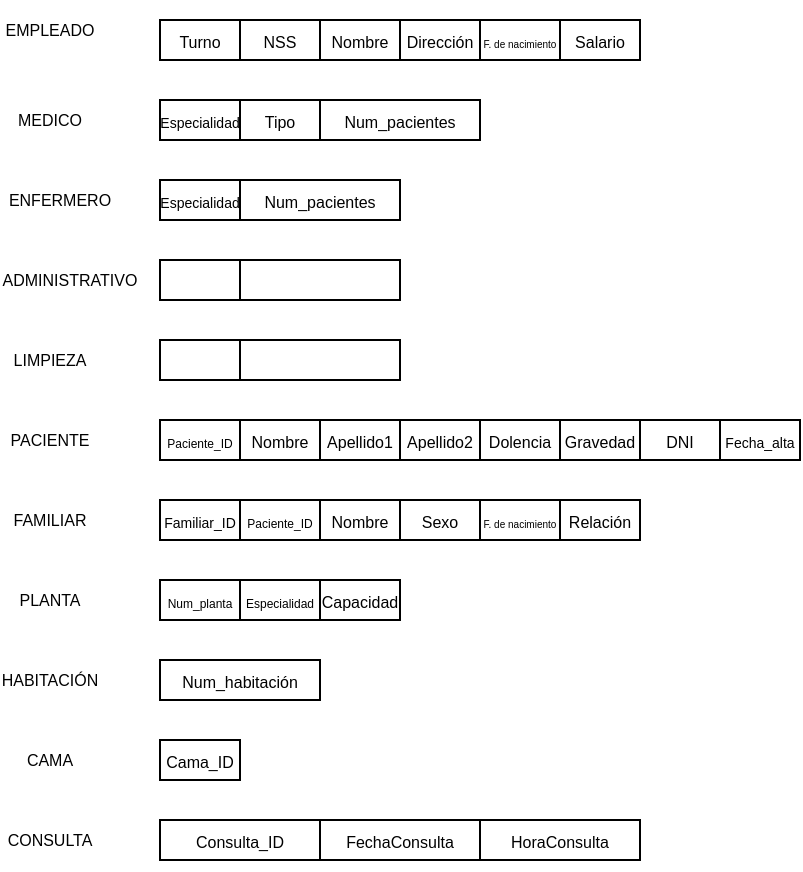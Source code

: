 <mxfile version="24.8.9">
  <diagram name="Página-1" id="wS7ssanduu3U8rkw7zow">
    <mxGraphModel dx="656" dy="417" grid="1" gridSize="10" guides="1" tooltips="1" connect="1" arrows="1" fold="1" page="1" pageScale="1" pageWidth="827" pageHeight="1169" math="0" shadow="0">
      <root>
        <mxCell id="0" />
        <mxCell id="1" parent="0" />
        <mxCell id="Gz29lttUt1VIrkQhSzZi-1" value="" style="rounded=0;whiteSpace=wrap;html=1;" vertex="1" parent="1">
          <mxGeometry x="80" y="80" width="40" height="20" as="geometry" />
        </mxCell>
        <mxCell id="Gz29lttUt1VIrkQhSzZi-2" value="" style="rounded=0;whiteSpace=wrap;html=1;" vertex="1" parent="1">
          <mxGeometry x="120" y="80" width="40" height="20" as="geometry" />
        </mxCell>
        <mxCell id="Gz29lttUt1VIrkQhSzZi-3" value="" style="rounded=0;whiteSpace=wrap;html=1;" vertex="1" parent="1">
          <mxGeometry x="160" y="80" width="40" height="20" as="geometry" />
        </mxCell>
        <mxCell id="Gz29lttUt1VIrkQhSzZi-4" value="" style="rounded=0;whiteSpace=wrap;html=1;" vertex="1" parent="1">
          <mxGeometry x="200" y="80" width="40" height="20" as="geometry" />
        </mxCell>
        <mxCell id="Gz29lttUt1VIrkQhSzZi-5" value="" style="rounded=0;whiteSpace=wrap;html=1;" vertex="1" parent="1">
          <mxGeometry x="240" y="80" width="40" height="20" as="geometry" />
        </mxCell>
        <mxCell id="Gz29lttUt1VIrkQhSzZi-6" value="" style="rounded=0;whiteSpace=wrap;html=1;" vertex="1" parent="1">
          <mxGeometry x="280" y="80" width="40" height="20" as="geometry" />
        </mxCell>
        <mxCell id="Gz29lttUt1VIrkQhSzZi-7" value="&lt;font style=&quot;font-size: 8px;&quot;&gt;Turno&lt;/font&gt;" style="text;html=1;align=center;verticalAlign=middle;whiteSpace=wrap;rounded=0;" vertex="1" parent="1">
          <mxGeometry x="80" y="80" width="40" height="20" as="geometry" />
        </mxCell>
        <mxCell id="Gz29lttUt1VIrkQhSzZi-8" value="&lt;font style=&quot;font-size: 8px;&quot;&gt;NSS&lt;/font&gt;" style="text;html=1;align=center;verticalAlign=middle;whiteSpace=wrap;rounded=0;" vertex="1" parent="1">
          <mxGeometry x="120" y="80" width="40" height="20" as="geometry" />
        </mxCell>
        <mxCell id="Gz29lttUt1VIrkQhSzZi-9" value="&lt;span style=&quot;font-size: 8px;&quot;&gt;Nombre&lt;/span&gt;" style="text;html=1;align=center;verticalAlign=middle;whiteSpace=wrap;rounded=0;" vertex="1" parent="1">
          <mxGeometry x="160" y="80" width="40" height="20" as="geometry" />
        </mxCell>
        <mxCell id="Gz29lttUt1VIrkQhSzZi-10" value="&lt;font style=&quot;font-size: 8px;&quot;&gt;Dirección&lt;/font&gt;" style="text;html=1;align=center;verticalAlign=middle;whiteSpace=wrap;rounded=0;" vertex="1" parent="1">
          <mxGeometry x="200" y="80" width="40" height="20" as="geometry" />
        </mxCell>
        <mxCell id="Gz29lttUt1VIrkQhSzZi-11" value="&lt;font style=&quot;font-size: 5px;&quot;&gt;F. de nacimiento&lt;/font&gt;" style="text;html=1;align=center;verticalAlign=middle;whiteSpace=wrap;rounded=0;strokeWidth=0;" vertex="1" parent="1">
          <mxGeometry x="240" y="80" width="40" height="20" as="geometry" />
        </mxCell>
        <mxCell id="Gz29lttUt1VIrkQhSzZi-12" value="&lt;font style=&quot;font-size: 8px;&quot;&gt;Salario&lt;/font&gt;" style="text;html=1;align=center;verticalAlign=middle;whiteSpace=wrap;rounded=0;" vertex="1" parent="1">
          <mxGeometry x="280" y="80" width="40" height="20" as="geometry" />
        </mxCell>
        <mxCell id="Gz29lttUt1VIrkQhSzZi-13" value="" style="rounded=0;whiteSpace=wrap;html=1;" vertex="1" parent="1">
          <mxGeometry x="80" y="280" width="40" height="20" as="geometry" />
        </mxCell>
        <mxCell id="Gz29lttUt1VIrkQhSzZi-14" value="" style="rounded=0;whiteSpace=wrap;html=1;" vertex="1" parent="1">
          <mxGeometry x="120" y="280" width="40" height="20" as="geometry" />
        </mxCell>
        <mxCell id="Gz29lttUt1VIrkQhSzZi-15" value="" style="rounded=0;whiteSpace=wrap;html=1;" vertex="1" parent="1">
          <mxGeometry x="160" y="280" width="40" height="20" as="geometry" />
        </mxCell>
        <mxCell id="Gz29lttUt1VIrkQhSzZi-16" value="" style="rounded=0;whiteSpace=wrap;html=1;" vertex="1" parent="1">
          <mxGeometry x="200" y="280" width="40" height="20" as="geometry" />
        </mxCell>
        <mxCell id="Gz29lttUt1VIrkQhSzZi-17" value="" style="rounded=0;whiteSpace=wrap;html=1;" vertex="1" parent="1">
          <mxGeometry x="240" y="280" width="40" height="20" as="geometry" />
        </mxCell>
        <mxCell id="Gz29lttUt1VIrkQhSzZi-18" value="" style="rounded=0;whiteSpace=wrap;html=1;" vertex="1" parent="1">
          <mxGeometry x="280" y="280" width="40" height="20" as="geometry" />
        </mxCell>
        <mxCell id="Gz29lttUt1VIrkQhSzZi-19" value="&lt;font style=&quot;font-size: 6px;&quot;&gt;Paciente_ID&lt;/font&gt;" style="text;html=1;align=center;verticalAlign=middle;whiteSpace=wrap;rounded=0;" vertex="1" parent="1">
          <mxGeometry x="80" y="280" width="40" height="20" as="geometry" />
        </mxCell>
        <mxCell id="Gz29lttUt1VIrkQhSzZi-20" value="&lt;font style=&quot;font-size: 8px;&quot;&gt;Nombre&lt;/font&gt;" style="text;html=1;align=center;verticalAlign=middle;whiteSpace=wrap;rounded=0;" vertex="1" parent="1">
          <mxGeometry x="120" y="280" width="40" height="20" as="geometry" />
        </mxCell>
        <mxCell id="Gz29lttUt1VIrkQhSzZi-21" value="&lt;span style=&quot;font-size: 8px;&quot;&gt;Apellido1&lt;/span&gt;" style="text;html=1;align=center;verticalAlign=middle;whiteSpace=wrap;rounded=0;" vertex="1" parent="1">
          <mxGeometry x="160" y="280" width="40" height="20" as="geometry" />
        </mxCell>
        <mxCell id="Gz29lttUt1VIrkQhSzZi-22" value="&lt;font style=&quot;font-size: 8px;&quot;&gt;Apellido2&lt;/font&gt;" style="text;html=1;align=center;verticalAlign=middle;whiteSpace=wrap;rounded=0;" vertex="1" parent="1">
          <mxGeometry x="200" y="280" width="40" height="20" as="geometry" />
        </mxCell>
        <mxCell id="Gz29lttUt1VIrkQhSzZi-23" value="&lt;font style=&quot;font-size: 8px;&quot;&gt;Dolencia&lt;/font&gt;" style="text;html=1;align=center;verticalAlign=middle;whiteSpace=wrap;rounded=0;strokeWidth=0;" vertex="1" parent="1">
          <mxGeometry x="240" y="280" width="40" height="20" as="geometry" />
        </mxCell>
        <mxCell id="Gz29lttUt1VIrkQhSzZi-24" value="&lt;font style=&quot;font-size: 8px;&quot;&gt;Gravedad&lt;/font&gt;" style="text;html=1;align=center;verticalAlign=middle;whiteSpace=wrap;rounded=0;" vertex="1" parent="1">
          <mxGeometry x="280" y="280" width="40" height="20" as="geometry" />
        </mxCell>
        <mxCell id="Gz29lttUt1VIrkQhSzZi-25" value="&lt;div style=&quot;&quot;&gt;&lt;span style=&quot;background-color: initial; font-size: 8px;&quot;&gt;EMPLEADO&lt;/span&gt;&lt;/div&gt;" style="text;whiteSpace=wrap;html=1;align=center;" vertex="1" parent="1">
          <mxGeometry y="70" width="50" height="30" as="geometry" />
        </mxCell>
        <mxCell id="Gz29lttUt1VIrkQhSzZi-26" value="&lt;div style=&quot;&quot;&gt;&lt;span style=&quot;background-color: initial; font-size: 8px;&quot;&gt;PACIENTE&lt;/span&gt;&lt;/div&gt;" style="text;whiteSpace=wrap;html=1;align=center;" vertex="1" parent="1">
          <mxGeometry y="275" width="50" height="30" as="geometry" />
        </mxCell>
        <mxCell id="Gz29lttUt1VIrkQhSzZi-28" value="" style="rounded=0;whiteSpace=wrap;html=1;" vertex="1" parent="1">
          <mxGeometry x="80" y="120" width="40" height="20" as="geometry" />
        </mxCell>
        <mxCell id="Gz29lttUt1VIrkQhSzZi-29" value="" style="rounded=0;whiteSpace=wrap;html=1;" vertex="1" parent="1">
          <mxGeometry x="120" y="120" width="40" height="20" as="geometry" />
        </mxCell>
        <mxCell id="Gz29lttUt1VIrkQhSzZi-30" value="" style="rounded=0;whiteSpace=wrap;html=1;" vertex="1" parent="1">
          <mxGeometry x="160" y="120" width="80" height="20" as="geometry" />
        </mxCell>
        <mxCell id="Gz29lttUt1VIrkQhSzZi-32" value="&lt;font style=&quot;font-size: 8px;&quot;&gt;Consulta_ID&lt;/font&gt;" style="rounded=0;whiteSpace=wrap;html=1;" vertex="1" parent="1">
          <mxGeometry x="80" y="480" width="80" height="20" as="geometry" />
        </mxCell>
        <mxCell id="Gz29lttUt1VIrkQhSzZi-33" value="" style="rounded=0;whiteSpace=wrap;html=1;" vertex="1" parent="1">
          <mxGeometry x="160" y="480" width="80" height="20" as="geometry" />
        </mxCell>
        <mxCell id="Gz29lttUt1VIrkQhSzZi-34" value="&lt;font style=&quot;font-size: 7px;&quot;&gt;Especialidad&lt;/font&gt;" style="text;html=1;align=center;verticalAlign=middle;whiteSpace=wrap;rounded=0;" vertex="1" parent="1">
          <mxGeometry x="80" y="120" width="40" height="20" as="geometry" />
        </mxCell>
        <mxCell id="Gz29lttUt1VIrkQhSzZi-35" value="&lt;font style=&quot;font-size: 8px;&quot;&gt;Tipo&lt;/font&gt;" style="text;html=1;align=center;verticalAlign=middle;whiteSpace=wrap;rounded=0;" vertex="1" parent="1">
          <mxGeometry x="120" y="120" width="40" height="20" as="geometry" />
        </mxCell>
        <mxCell id="Gz29lttUt1VIrkQhSzZi-36" value="&lt;font style=&quot;font-size: 8px;&quot;&gt;Num_&lt;/font&gt;&lt;span style=&quot;font-size: 8px; background-color: initial;&quot;&gt;pacientes&lt;/span&gt;" style="text;html=1;align=center;verticalAlign=middle;whiteSpace=wrap;rounded=0;" vertex="1" parent="1">
          <mxGeometry x="160" y="120" width="80" height="20" as="geometry" />
        </mxCell>
        <mxCell id="Gz29lttUt1VIrkQhSzZi-41" value="&lt;div style=&quot;&quot;&gt;&lt;span style=&quot;font-size: 8px;&quot;&gt;MEDICO&lt;/span&gt;&lt;/div&gt;" style="text;whiteSpace=wrap;html=1;align=center;" vertex="1" parent="1">
          <mxGeometry y="115" width="50" height="30" as="geometry" />
        </mxCell>
        <mxCell id="Gz29lttUt1VIrkQhSzZi-48" value="" style="rounded=0;whiteSpace=wrap;html=1;" vertex="1" parent="1">
          <mxGeometry x="80" y="160" width="40" height="20" as="geometry" />
        </mxCell>
        <mxCell id="Gz29lttUt1VIrkQhSzZi-50" value="" style="rounded=0;whiteSpace=wrap;html=1;" vertex="1" parent="1">
          <mxGeometry x="120" y="160" width="80" height="20" as="geometry" />
        </mxCell>
        <mxCell id="Gz29lttUt1VIrkQhSzZi-51" value="&lt;font style=&quot;font-size: 8px;&quot;&gt;Cama_ID&lt;/font&gt;" style="rounded=0;whiteSpace=wrap;html=1;" vertex="1" parent="1">
          <mxGeometry x="80" y="440" width="40" height="20" as="geometry" />
        </mxCell>
        <mxCell id="Gz29lttUt1VIrkQhSzZi-52" value="&lt;font style=&quot;font-size: 8px;&quot;&gt;HoraConsulta&lt;/font&gt;" style="rounded=0;whiteSpace=wrap;html=1;" vertex="1" parent="1">
          <mxGeometry x="240" y="480" width="80" height="20" as="geometry" />
        </mxCell>
        <mxCell id="Gz29lttUt1VIrkQhSzZi-53" value="&lt;font style=&quot;font-size: 7px;&quot;&gt;Especialidad&lt;/font&gt;" style="text;html=1;align=center;verticalAlign=middle;whiteSpace=wrap;rounded=0;" vertex="1" parent="1">
          <mxGeometry x="80" y="160" width="40" height="20" as="geometry" />
        </mxCell>
        <mxCell id="Gz29lttUt1VIrkQhSzZi-55" value="&lt;font style=&quot;font-size: 8px;&quot;&gt;Num_&lt;/font&gt;&lt;span style=&quot;font-size: 8px; background-color: initial;&quot;&gt;pacientes&lt;/span&gt;" style="text;html=1;align=center;verticalAlign=middle;whiteSpace=wrap;rounded=0;" vertex="1" parent="1">
          <mxGeometry x="120" y="160" width="80" height="20" as="geometry" />
        </mxCell>
        <mxCell id="Gz29lttUt1VIrkQhSzZi-56" value="&lt;div style=&quot;&quot;&gt;&lt;span style=&quot;font-size: 8px;&quot;&gt;ENFERMERO&lt;/span&gt;&lt;/div&gt;" style="text;whiteSpace=wrap;html=1;align=center;" vertex="1" parent="1">
          <mxGeometry y="155" width="60" height="30" as="geometry" />
        </mxCell>
        <mxCell id="Gz29lttUt1VIrkQhSzZi-57" value="" style="rounded=0;whiteSpace=wrap;html=1;" vertex="1" parent="1">
          <mxGeometry x="80" y="200" width="40" height="20" as="geometry" />
        </mxCell>
        <mxCell id="Gz29lttUt1VIrkQhSzZi-58" value="" style="rounded=0;whiteSpace=wrap;html=1;" vertex="1" parent="1">
          <mxGeometry x="120" y="200" width="80" height="20" as="geometry" />
        </mxCell>
        <mxCell id="Gz29lttUt1VIrkQhSzZi-59" value="&lt;font style=&quot;font-size: 8px;&quot;&gt;Num_habitación&lt;/font&gt;" style="rounded=0;whiteSpace=wrap;html=1;" vertex="1" parent="1">
          <mxGeometry x="80" y="400" width="80" height="20" as="geometry" />
        </mxCell>
        <mxCell id="Gz29lttUt1VIrkQhSzZi-63" value="&lt;div style=&quot;&quot;&gt;&lt;span style=&quot;font-size: 8px;&quot;&gt;ADMINISTRATIVO&lt;/span&gt;&lt;/div&gt;" style="text;whiteSpace=wrap;html=1;align=center;" vertex="1" parent="1">
          <mxGeometry y="195" width="70" height="30" as="geometry" />
        </mxCell>
        <mxCell id="Gz29lttUt1VIrkQhSzZi-64" value="" style="rounded=0;whiteSpace=wrap;html=1;" vertex="1" parent="1">
          <mxGeometry x="80" y="240" width="40" height="20" as="geometry" />
        </mxCell>
        <mxCell id="Gz29lttUt1VIrkQhSzZi-65" value="" style="rounded=0;whiteSpace=wrap;html=1;" vertex="1" parent="1">
          <mxGeometry x="120" y="240" width="80" height="20" as="geometry" />
        </mxCell>
        <mxCell id="Gz29lttUt1VIrkQhSzZi-66" value="" style="rounded=0;whiteSpace=wrap;html=1;" vertex="1" parent="1">
          <mxGeometry x="320" y="280" width="40" height="20" as="geometry" />
        </mxCell>
        <mxCell id="Gz29lttUt1VIrkQhSzZi-67" value="" style="rounded=0;whiteSpace=wrap;html=1;" vertex="1" parent="1">
          <mxGeometry x="360" y="280" width="40" height="20" as="geometry" />
        </mxCell>
        <mxCell id="Gz29lttUt1VIrkQhSzZi-68" value="&lt;div style=&quot;&quot;&gt;&lt;span style=&quot;font-size: 8px;&quot;&gt;LIMPIEZA&lt;/span&gt;&lt;/div&gt;" style="text;whiteSpace=wrap;html=1;align=center;" vertex="1" parent="1">
          <mxGeometry y="235" width="50" height="30" as="geometry" />
        </mxCell>
        <mxCell id="Gz29lttUt1VIrkQhSzZi-72" value="&lt;font style=&quot;font-size: 8px;&quot;&gt;DNI&lt;/font&gt;" style="text;html=1;align=center;verticalAlign=middle;whiteSpace=wrap;rounded=0;" vertex="1" parent="1">
          <mxGeometry x="320" y="280" width="40" height="20" as="geometry" />
        </mxCell>
        <mxCell id="Gz29lttUt1VIrkQhSzZi-73" value="&lt;font style=&quot;font-size: 7px;&quot;&gt;Fecha_alta&lt;/font&gt;" style="text;html=1;align=center;verticalAlign=middle;whiteSpace=wrap;rounded=0;" vertex="1" parent="1">
          <mxGeometry x="360" y="280" width="40" height="20" as="geometry" />
        </mxCell>
        <mxCell id="Gz29lttUt1VIrkQhSzZi-74" value="" style="rounded=0;whiteSpace=wrap;html=1;" vertex="1" parent="1">
          <mxGeometry x="80" y="320" width="40" height="20" as="geometry" />
        </mxCell>
        <mxCell id="Gz29lttUt1VIrkQhSzZi-75" value="" style="rounded=0;whiteSpace=wrap;html=1;" vertex="1" parent="1">
          <mxGeometry x="120" y="320" width="40" height="20" as="geometry" />
        </mxCell>
        <mxCell id="Gz29lttUt1VIrkQhSzZi-76" value="" style="rounded=0;whiteSpace=wrap;html=1;" vertex="1" parent="1">
          <mxGeometry x="160" y="320" width="40" height="20" as="geometry" />
        </mxCell>
        <mxCell id="Gz29lttUt1VIrkQhSzZi-77" value="" style="rounded=0;whiteSpace=wrap;html=1;" vertex="1" parent="1">
          <mxGeometry x="200" y="320" width="40" height="20" as="geometry" />
        </mxCell>
        <mxCell id="Gz29lttUt1VIrkQhSzZi-78" value="" style="rounded=0;whiteSpace=wrap;html=1;" vertex="1" parent="1">
          <mxGeometry x="240" y="320" width="40" height="20" as="geometry" />
        </mxCell>
        <mxCell id="Gz29lttUt1VIrkQhSzZi-79" value="&lt;font style=&quot;font-size: 7px;&quot;&gt;Familiar_ID&lt;/font&gt;" style="text;html=1;align=center;verticalAlign=middle;whiteSpace=wrap;rounded=0;" vertex="1" parent="1">
          <mxGeometry x="80" y="320" width="40" height="20" as="geometry" />
        </mxCell>
        <mxCell id="Gz29lttUt1VIrkQhSzZi-80" value="&lt;font style=&quot;font-size: 6px;&quot;&gt;Paciente_ID&lt;/font&gt;" style="text;html=1;align=center;verticalAlign=middle;whiteSpace=wrap;rounded=0;" vertex="1" parent="1">
          <mxGeometry x="120" y="320" width="40" height="20" as="geometry" />
        </mxCell>
        <mxCell id="Gz29lttUt1VIrkQhSzZi-81" value="&lt;span style=&quot;font-size: 8px;&quot;&gt;Nombre&lt;/span&gt;" style="text;html=1;align=center;verticalAlign=middle;whiteSpace=wrap;rounded=0;" vertex="1" parent="1">
          <mxGeometry x="160" y="320" width="40" height="20" as="geometry" />
        </mxCell>
        <mxCell id="Gz29lttUt1VIrkQhSzZi-82" value="&lt;font style=&quot;font-size: 8px;&quot;&gt;Sexo&lt;/font&gt;" style="text;html=1;align=center;verticalAlign=middle;whiteSpace=wrap;rounded=0;" vertex="1" parent="1">
          <mxGeometry x="200" y="320" width="40" height="20" as="geometry" />
        </mxCell>
        <mxCell id="Gz29lttUt1VIrkQhSzZi-83" value="&lt;font style=&quot;font-size: 5px;&quot;&gt;F. de nacimiento&lt;/font&gt;" style="text;html=1;align=center;verticalAlign=middle;whiteSpace=wrap;rounded=0;strokeWidth=0;" vertex="1" parent="1">
          <mxGeometry x="240" y="320" width="40" height="20" as="geometry" />
        </mxCell>
        <mxCell id="Gz29lttUt1VIrkQhSzZi-84" value="&lt;font style=&quot;font-size: 8px;&quot;&gt;Relación&lt;/font&gt;" style="rounded=0;whiteSpace=wrap;html=1;" vertex="1" parent="1">
          <mxGeometry x="280" y="320" width="40" height="20" as="geometry" />
        </mxCell>
        <mxCell id="Gz29lttUt1VIrkQhSzZi-85" value="&lt;div style=&quot;&quot;&gt;&lt;span style=&quot;background-color: initial; font-size: 8px;&quot;&gt;FAMILIAR&lt;/span&gt;&lt;/div&gt;" style="text;whiteSpace=wrap;html=1;align=center;" vertex="1" parent="1">
          <mxGeometry y="315" width="50" height="30" as="geometry" />
        </mxCell>
        <mxCell id="Gz29lttUt1VIrkQhSzZi-86" value="" style="rounded=0;whiteSpace=wrap;html=1;" vertex="1" parent="1">
          <mxGeometry x="80" y="360" width="40" height="20" as="geometry" />
        </mxCell>
        <mxCell id="Gz29lttUt1VIrkQhSzZi-87" value="" style="rounded=0;whiteSpace=wrap;html=1;" vertex="1" parent="1">
          <mxGeometry x="120" y="360" width="40" height="20" as="geometry" />
        </mxCell>
        <mxCell id="Gz29lttUt1VIrkQhSzZi-88" value="" style="rounded=0;whiteSpace=wrap;html=1;" vertex="1" parent="1">
          <mxGeometry x="160" y="360" width="40" height="20" as="geometry" />
        </mxCell>
        <mxCell id="Gz29lttUt1VIrkQhSzZi-89" value="&lt;font style=&quot;font-size: 6px;&quot;&gt;Num_planta&lt;/font&gt;" style="text;html=1;align=center;verticalAlign=middle;whiteSpace=wrap;rounded=0;" vertex="1" parent="1">
          <mxGeometry x="80" y="360" width="40" height="20" as="geometry" />
        </mxCell>
        <mxCell id="Gz29lttUt1VIrkQhSzZi-90" value="&lt;font style=&quot;font-size: 6px;&quot;&gt;Especialidad&lt;/font&gt;" style="text;html=1;align=center;verticalAlign=middle;whiteSpace=wrap;rounded=0;" vertex="1" parent="1">
          <mxGeometry x="120" y="360" width="40" height="20" as="geometry" />
        </mxCell>
        <mxCell id="Gz29lttUt1VIrkQhSzZi-91" value="&lt;span style=&quot;font-size: 8px;&quot;&gt;Capacidad&lt;/span&gt;" style="text;html=1;align=center;verticalAlign=middle;whiteSpace=wrap;rounded=0;" vertex="1" parent="1">
          <mxGeometry x="160" y="360" width="40" height="20" as="geometry" />
        </mxCell>
        <mxCell id="Gz29lttUt1VIrkQhSzZi-92" value="&lt;div style=&quot;&quot;&gt;&lt;span style=&quot;background-color: initial; font-size: 8px;&quot;&gt;PLANTA&lt;/span&gt;&lt;/div&gt;" style="text;whiteSpace=wrap;html=1;align=center;" vertex="1" parent="1">
          <mxGeometry y="355" width="50" height="30" as="geometry" />
        </mxCell>
        <mxCell id="Gz29lttUt1VIrkQhSzZi-94" value="&lt;div style=&quot;&quot;&gt;&lt;span style=&quot;background-color: initial; font-size: 8px;&quot;&gt;HABITACIÓN&lt;/span&gt;&lt;/div&gt;" style="text;whiteSpace=wrap;html=1;align=center;" vertex="1" parent="1">
          <mxGeometry y="395" width="50" height="30" as="geometry" />
        </mxCell>
        <mxCell id="Gz29lttUt1VIrkQhSzZi-95" value="&lt;div style=&quot;&quot;&gt;&lt;span style=&quot;background-color: initial; font-size: 8px;&quot;&gt;CAMA&lt;/span&gt;&lt;/div&gt;" style="text;whiteSpace=wrap;html=1;align=center;" vertex="1" parent="1">
          <mxGeometry y="435" width="50" height="30" as="geometry" />
        </mxCell>
        <mxCell id="Gz29lttUt1VIrkQhSzZi-96" value="&lt;font style=&quot;font-size: 8px;&quot;&gt;FechaConsulta&lt;/font&gt;" style="rounded=0;whiteSpace=wrap;html=1;" vertex="1" parent="1">
          <mxGeometry x="160" y="480" width="80" height="20" as="geometry" />
        </mxCell>
        <mxCell id="Gz29lttUt1VIrkQhSzZi-97" value="&lt;div style=&quot;&quot;&gt;&lt;span style=&quot;background-color: initial; font-size: 8px;&quot;&gt;CONSULTA&lt;/span&gt;&lt;/div&gt;" style="text;whiteSpace=wrap;html=1;align=center;" vertex="1" parent="1">
          <mxGeometry y="475" width="50" height="30" as="geometry" />
        </mxCell>
      </root>
    </mxGraphModel>
  </diagram>
</mxfile>

